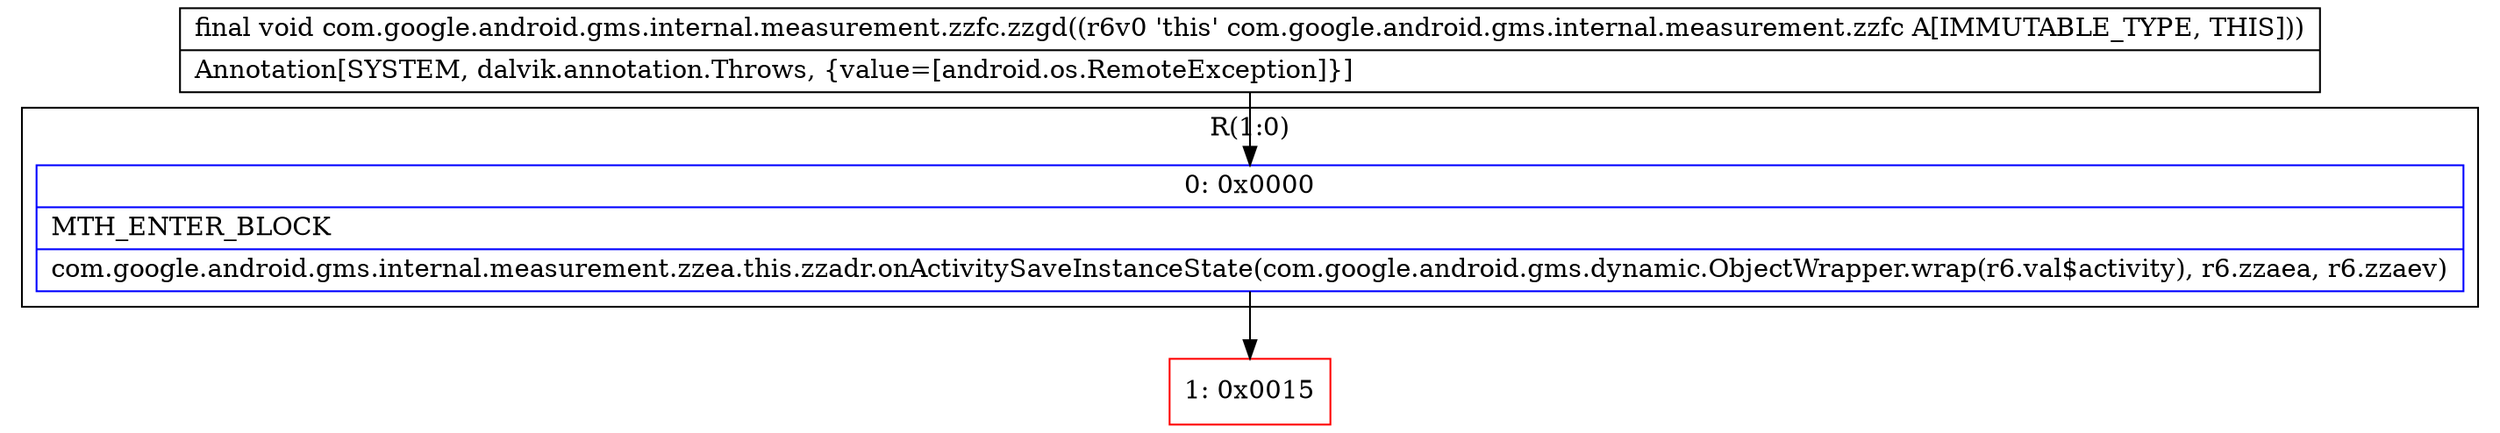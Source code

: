 digraph "CFG forcom.google.android.gms.internal.measurement.zzfc.zzgd()V" {
subgraph cluster_Region_1896685186 {
label = "R(1:0)";
node [shape=record,color=blue];
Node_0 [shape=record,label="{0\:\ 0x0000|MTH_ENTER_BLOCK\l|com.google.android.gms.internal.measurement.zzea.this.zzadr.onActivitySaveInstanceState(com.google.android.gms.dynamic.ObjectWrapper.wrap(r6.val$activity), r6.zzaea, r6.zzaev)\l}"];
}
Node_1 [shape=record,color=red,label="{1\:\ 0x0015}"];
MethodNode[shape=record,label="{final void com.google.android.gms.internal.measurement.zzfc.zzgd((r6v0 'this' com.google.android.gms.internal.measurement.zzfc A[IMMUTABLE_TYPE, THIS]))  | Annotation[SYSTEM, dalvik.annotation.Throws, \{value=[android.os.RemoteException]\}]\l}"];
MethodNode -> Node_0;
Node_0 -> Node_1;
}

